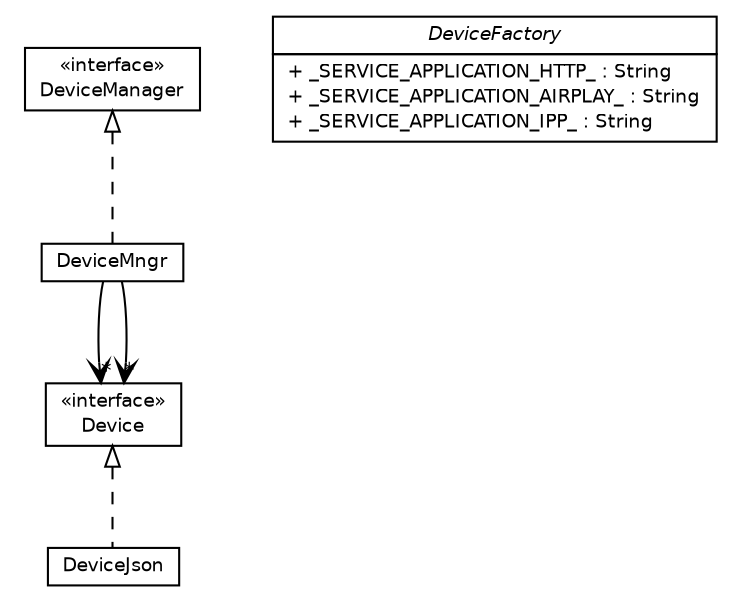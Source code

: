 #!/usr/local/bin/dot
#
# Class diagram 
# Generated by UMLGraph version 5.1 (http://www.umlgraph.org/)
#

digraph G {
	edge [fontname="Helvetica",fontsize=10,labelfontname="Helvetica",labelfontsize=10];
	node [fontname="Helvetica",fontsize=10,shape=plaintext];
	nodesep=0.25;
	ranksep=0.5;
	// com.connectlife.coreserver.environment.device.Device
	c265 [label=<<table title="com.connectlife.coreserver.environment.device.Device" border="0" cellborder="1" cellspacing="0" cellpadding="2" port="p" href="./Device.html">
		<tr><td><table border="0" cellspacing="0" cellpadding="1">
<tr><td align="center" balign="center"> &#171;interface&#187; </td></tr>
<tr><td align="center" balign="center"> Device </td></tr>
		</table></td></tr>
		</table>>, fontname="Helvetica", fontcolor="black", fontsize=9.0];
	// com.connectlife.coreserver.environment.device.DeviceFactory
	c266 [label=<<table title="com.connectlife.coreserver.environment.device.DeviceFactory" border="0" cellborder="1" cellspacing="0" cellpadding="2" port="p" href="./DeviceFactory.html">
		<tr><td><table border="0" cellspacing="0" cellpadding="1">
<tr><td align="center" balign="center"><font face="Helvetica-Oblique"> DeviceFactory </font></td></tr>
		</table></td></tr>
		<tr><td><table border="0" cellspacing="0" cellpadding="1">
<tr><td align="left" balign="left"> + _SERVICE_APPLICATION_HTTP_ : String </td></tr>
<tr><td align="left" balign="left"> + _SERVICE_APPLICATION_AIRPLAY_ : String </td></tr>
<tr><td align="left" balign="left"> + _SERVICE_APPLICATION_IPP_ : String </td></tr>
		</table></td></tr>
		</table>>, fontname="Helvetica", fontcolor="black", fontsize=9.0];
	// com.connectlife.coreserver.environment.device.DeviceManager
	c267 [label=<<table title="com.connectlife.coreserver.environment.device.DeviceManager" border="0" cellborder="1" cellspacing="0" cellpadding="2" port="p" href="./DeviceManager.html">
		<tr><td><table border="0" cellspacing="0" cellpadding="1">
<tr><td align="center" balign="center"> &#171;interface&#187; </td></tr>
<tr><td align="center" balign="center"> DeviceManager </td></tr>
		</table></td></tr>
		</table>>, fontname="Helvetica", fontcolor="black", fontsize=9.0];
	// com.connectlife.coreserver.environment.device.DeviceMngr
	c268 [label=<<table title="com.connectlife.coreserver.environment.device.DeviceMngr" border="0" cellborder="1" cellspacing="0" cellpadding="2" port="p" href="./DeviceMngr.html">
		<tr><td><table border="0" cellspacing="0" cellpadding="1">
<tr><td align="center" balign="center"> DeviceMngr </td></tr>
		</table></td></tr>
		</table>>, fontname="Helvetica", fontcolor="black", fontsize=9.0];
	// com.connectlife.coreserver.environment.device.DeviceJson
	c269 [label=<<table title="com.connectlife.coreserver.environment.device.DeviceJson" border="0" cellborder="1" cellspacing="0" cellpadding="2" port="p" href="./DeviceJson.html">
		<tr><td><table border="0" cellspacing="0" cellpadding="1">
<tr><td align="center" balign="center"> DeviceJson </td></tr>
		</table></td></tr>
		</table>>, fontname="Helvetica", fontcolor="black", fontsize=9.0];
	//com.connectlife.coreserver.environment.device.DeviceMngr implements com.connectlife.coreserver.environment.device.DeviceManager
	c267:p -> c268:p [dir=back,arrowtail=empty,style=dashed];
	//com.connectlife.coreserver.environment.device.DeviceJson implements com.connectlife.coreserver.environment.device.Device
	c265:p -> c269:p [dir=back,arrowtail=empty,style=dashed];
	// com.connectlife.coreserver.environment.device.DeviceMngr NAVASSOC com.connectlife.coreserver.environment.device.Device
	c268:p -> c265:p [taillabel="", label="", headlabel="*", fontname="Helvetica", fontcolor="black", fontsize=10.0, color="black", arrowhead=open];
	// com.connectlife.coreserver.environment.device.DeviceMngr NAVASSOC com.connectlife.coreserver.environment.device.Device
	c268:p -> c265:p [taillabel="", label="", headlabel="*", fontname="Helvetica", fontcolor="black", fontsize=10.0, color="black", arrowhead=open];
}

